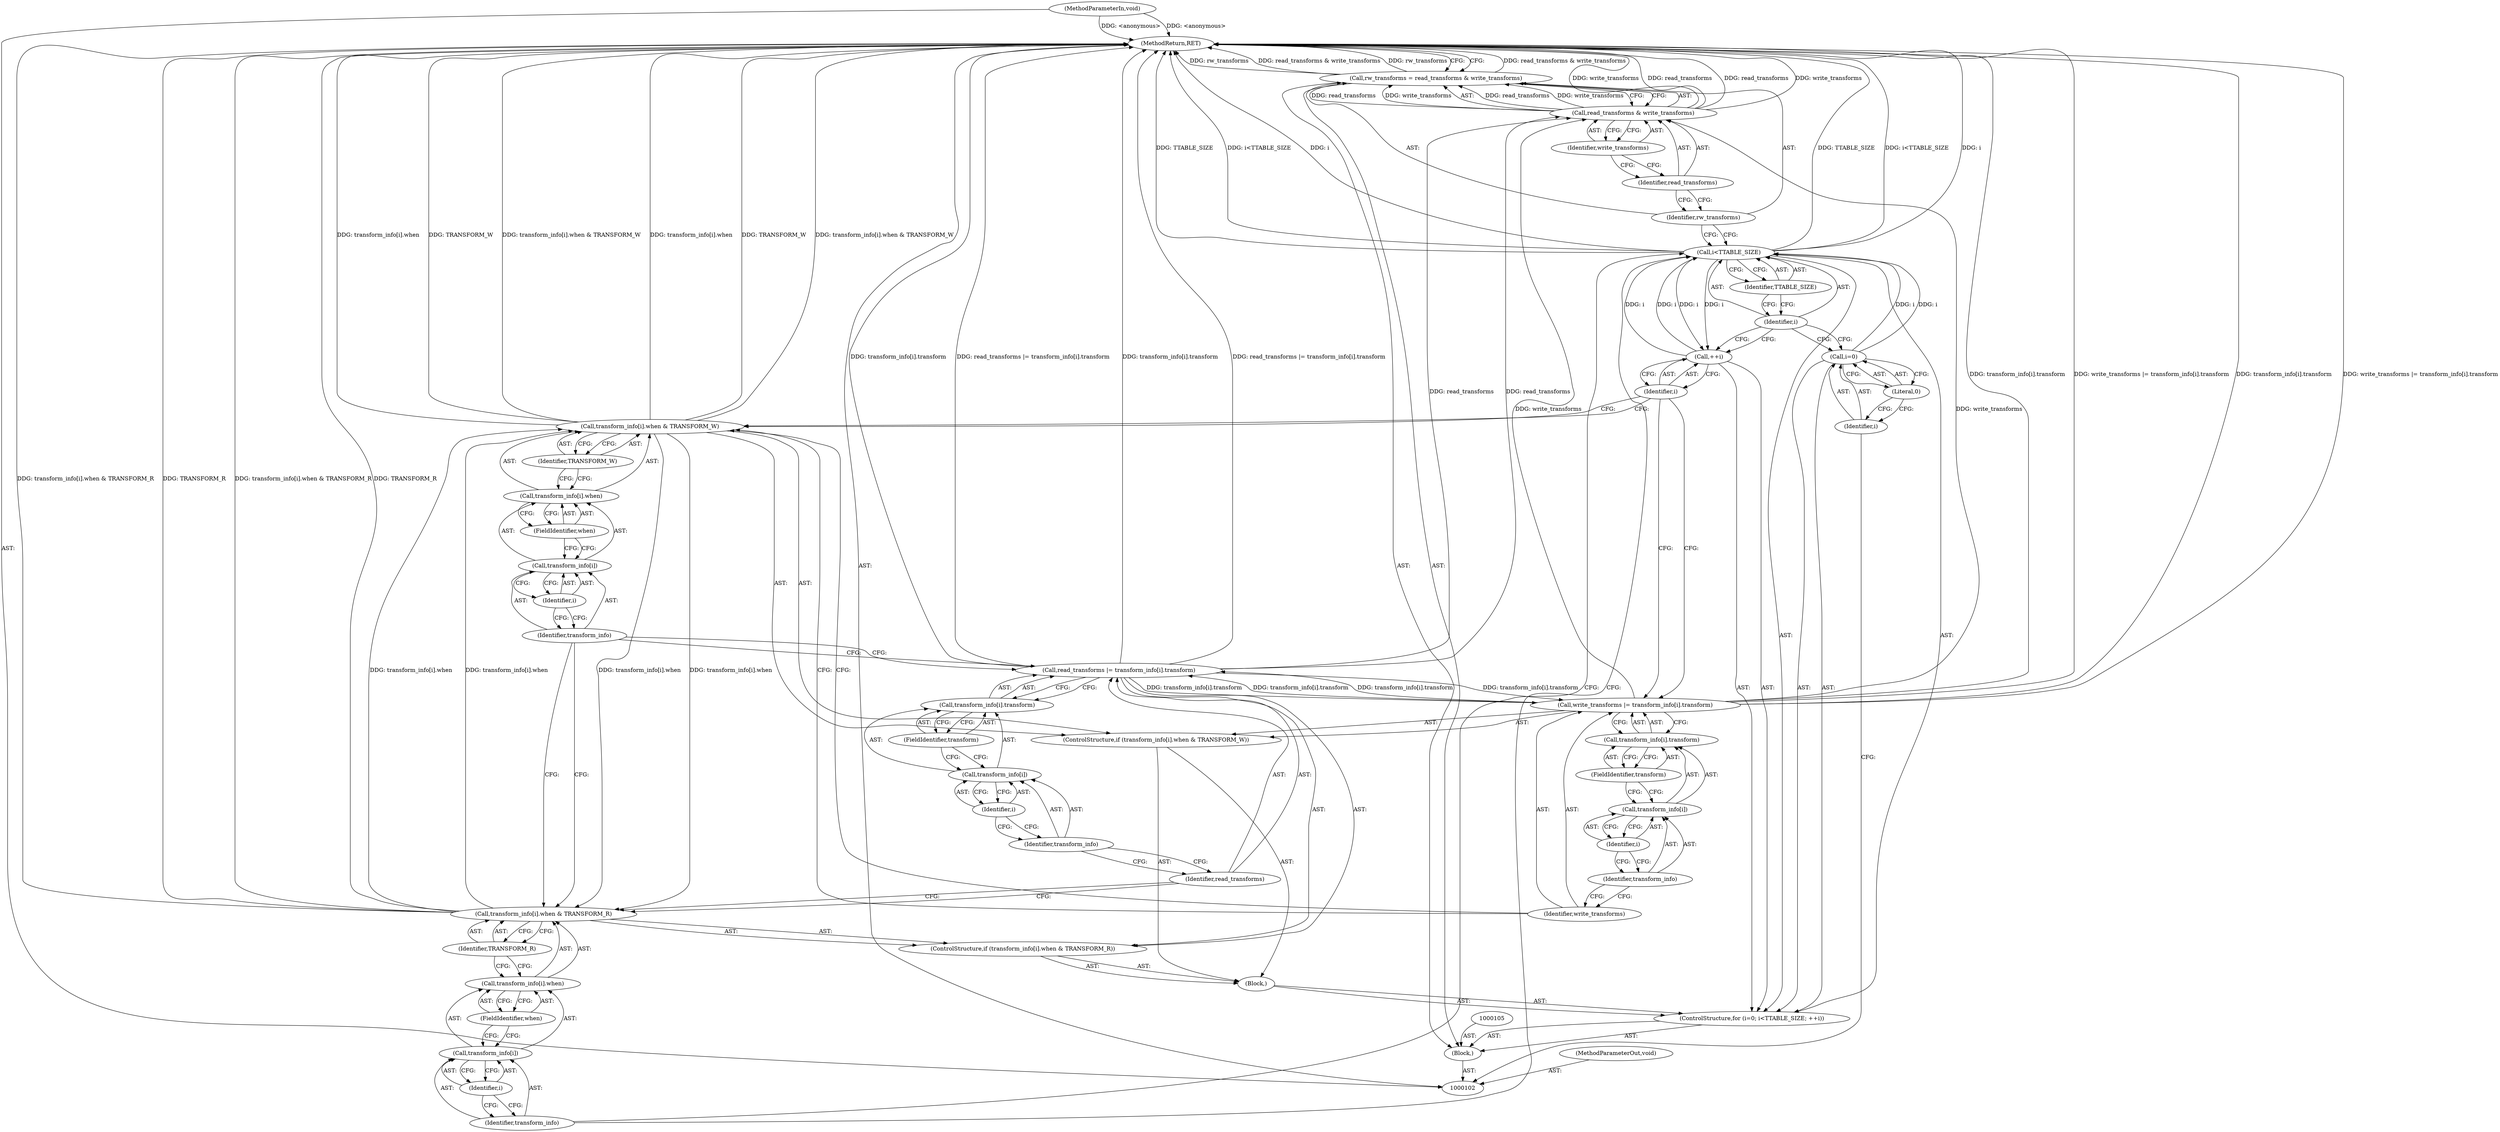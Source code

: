 digraph "1_Android_9d4853418ab2f754c2b63e091c29c5529b8b86ca_26" {
"1000151" [label="(MethodReturn,RET)"];
"1000103" [label="(MethodParameterIn,void)"];
"1000191" [label="(MethodParameterOut,void)"];
"1000124" [label="(Call,read_transforms |= transform_info[i].transform)"];
"1000125" [label="(Identifier,read_transforms)"];
"1000126" [label="(Call,transform_info[i].transform)"];
"1000127" [label="(Call,transform_info[i])"];
"1000128" [label="(Identifier,transform_info)"];
"1000129" [label="(Identifier,i)"];
"1000130" [label="(FieldIdentifier,transform)"];
"1000131" [label="(ControlStructure,if (transform_info[i].when & TRANSFORM_W))"];
"1000136" [label="(Identifier,i)"];
"1000137" [label="(FieldIdentifier,when)"];
"1000138" [label="(Identifier,TRANSFORM_W)"];
"1000132" [label="(Call,transform_info[i].when & TRANSFORM_W)"];
"1000133" [label="(Call,transform_info[i].when)"];
"1000134" [label="(Call,transform_info[i])"];
"1000135" [label="(Identifier,transform_info)"];
"1000141" [label="(Call,transform_info[i].transform)"];
"1000142" [label="(Call,transform_info[i])"];
"1000143" [label="(Identifier,transform_info)"];
"1000144" [label="(Identifier,i)"];
"1000145" [label="(FieldIdentifier,transform)"];
"1000139" [label="(Call,write_transforms |= transform_info[i].transform)"];
"1000140" [label="(Identifier,write_transforms)"];
"1000148" [label="(Call,read_transforms & write_transforms)"];
"1000149" [label="(Identifier,read_transforms)"];
"1000146" [label="(Call,rw_transforms = read_transforms & write_transforms)"];
"1000147" [label="(Identifier,rw_transforms)"];
"1000150" [label="(Identifier,write_transforms)"];
"1000104" [label="(Block,)"];
"1000109" [label="(Literal,0)"];
"1000110" [label="(Call,i<TTABLE_SIZE)"];
"1000111" [label="(Identifier,i)"];
"1000112" [label="(Identifier,TTABLE_SIZE)"];
"1000113" [label="(Call,++i)"];
"1000106" [label="(ControlStructure,for (i=0; i<TTABLE_SIZE; ++i))"];
"1000114" [label="(Identifier,i)"];
"1000107" [label="(Call,i=0)"];
"1000108" [label="(Identifier,i)"];
"1000115" [label="(Block,)"];
"1000117" [label="(Call,transform_info[i].when & TRANSFORM_R)"];
"1000118" [label="(Call,transform_info[i].when)"];
"1000119" [label="(Call,transform_info[i])"];
"1000120" [label="(Identifier,transform_info)"];
"1000121" [label="(Identifier,i)"];
"1000122" [label="(FieldIdentifier,when)"];
"1000123" [label="(Identifier,TRANSFORM_R)"];
"1000116" [label="(ControlStructure,if (transform_info[i].when & TRANSFORM_R))"];
"1000151" -> "1000102"  [label="AST: "];
"1000151" -> "1000146"  [label="CFG: "];
"1000117" -> "1000151"  [label="DDG: transform_info[i].when & TRANSFORM_R"];
"1000117" -> "1000151"  [label="DDG: TRANSFORM_R"];
"1000124" -> "1000151"  [label="DDG: transform_info[i].transform"];
"1000124" -> "1000151"  [label="DDG: read_transforms |= transform_info[i].transform"];
"1000103" -> "1000151"  [label="DDG: <anonymous>"];
"1000148" -> "1000151"  [label="DDG: write_transforms"];
"1000148" -> "1000151"  [label="DDG: read_transforms"];
"1000132" -> "1000151"  [label="DDG: TRANSFORM_W"];
"1000132" -> "1000151"  [label="DDG: transform_info[i].when & TRANSFORM_W"];
"1000132" -> "1000151"  [label="DDG: transform_info[i].when"];
"1000139" -> "1000151"  [label="DDG: transform_info[i].transform"];
"1000139" -> "1000151"  [label="DDG: write_transforms |= transform_info[i].transform"];
"1000146" -> "1000151"  [label="DDG: read_transforms & write_transforms"];
"1000146" -> "1000151"  [label="DDG: rw_transforms"];
"1000110" -> "1000151"  [label="DDG: TTABLE_SIZE"];
"1000110" -> "1000151"  [label="DDG: i<TTABLE_SIZE"];
"1000110" -> "1000151"  [label="DDG: i"];
"1000103" -> "1000102"  [label="AST: "];
"1000103" -> "1000151"  [label="DDG: <anonymous>"];
"1000191" -> "1000102"  [label="AST: "];
"1000124" -> "1000116"  [label="AST: "];
"1000124" -> "1000126"  [label="CFG: "];
"1000125" -> "1000124"  [label="AST: "];
"1000126" -> "1000124"  [label="AST: "];
"1000135" -> "1000124"  [label="CFG: "];
"1000124" -> "1000151"  [label="DDG: transform_info[i].transform"];
"1000124" -> "1000151"  [label="DDG: read_transforms |= transform_info[i].transform"];
"1000139" -> "1000124"  [label="DDG: transform_info[i].transform"];
"1000124" -> "1000139"  [label="DDG: transform_info[i].transform"];
"1000124" -> "1000148"  [label="DDG: read_transforms"];
"1000125" -> "1000124"  [label="AST: "];
"1000125" -> "1000117"  [label="CFG: "];
"1000128" -> "1000125"  [label="CFG: "];
"1000126" -> "1000124"  [label="AST: "];
"1000126" -> "1000130"  [label="CFG: "];
"1000127" -> "1000126"  [label="AST: "];
"1000130" -> "1000126"  [label="AST: "];
"1000124" -> "1000126"  [label="CFG: "];
"1000127" -> "1000126"  [label="AST: "];
"1000127" -> "1000129"  [label="CFG: "];
"1000128" -> "1000127"  [label="AST: "];
"1000129" -> "1000127"  [label="AST: "];
"1000130" -> "1000127"  [label="CFG: "];
"1000128" -> "1000127"  [label="AST: "];
"1000128" -> "1000125"  [label="CFG: "];
"1000129" -> "1000128"  [label="CFG: "];
"1000129" -> "1000127"  [label="AST: "];
"1000129" -> "1000128"  [label="CFG: "];
"1000127" -> "1000129"  [label="CFG: "];
"1000130" -> "1000126"  [label="AST: "];
"1000130" -> "1000127"  [label="CFG: "];
"1000126" -> "1000130"  [label="CFG: "];
"1000131" -> "1000115"  [label="AST: "];
"1000132" -> "1000131"  [label="AST: "];
"1000139" -> "1000131"  [label="AST: "];
"1000136" -> "1000134"  [label="AST: "];
"1000136" -> "1000135"  [label="CFG: "];
"1000134" -> "1000136"  [label="CFG: "];
"1000137" -> "1000133"  [label="AST: "];
"1000137" -> "1000134"  [label="CFG: "];
"1000133" -> "1000137"  [label="CFG: "];
"1000138" -> "1000132"  [label="AST: "];
"1000138" -> "1000133"  [label="CFG: "];
"1000132" -> "1000138"  [label="CFG: "];
"1000132" -> "1000131"  [label="AST: "];
"1000132" -> "1000138"  [label="CFG: "];
"1000133" -> "1000132"  [label="AST: "];
"1000138" -> "1000132"  [label="AST: "];
"1000140" -> "1000132"  [label="CFG: "];
"1000114" -> "1000132"  [label="CFG: "];
"1000132" -> "1000151"  [label="DDG: TRANSFORM_W"];
"1000132" -> "1000151"  [label="DDG: transform_info[i].when & TRANSFORM_W"];
"1000132" -> "1000151"  [label="DDG: transform_info[i].when"];
"1000132" -> "1000117"  [label="DDG: transform_info[i].when"];
"1000117" -> "1000132"  [label="DDG: transform_info[i].when"];
"1000133" -> "1000132"  [label="AST: "];
"1000133" -> "1000137"  [label="CFG: "];
"1000134" -> "1000133"  [label="AST: "];
"1000137" -> "1000133"  [label="AST: "];
"1000138" -> "1000133"  [label="CFG: "];
"1000134" -> "1000133"  [label="AST: "];
"1000134" -> "1000136"  [label="CFG: "];
"1000135" -> "1000134"  [label="AST: "];
"1000136" -> "1000134"  [label="AST: "];
"1000137" -> "1000134"  [label="CFG: "];
"1000135" -> "1000134"  [label="AST: "];
"1000135" -> "1000124"  [label="CFG: "];
"1000135" -> "1000117"  [label="CFG: "];
"1000136" -> "1000135"  [label="CFG: "];
"1000141" -> "1000139"  [label="AST: "];
"1000141" -> "1000145"  [label="CFG: "];
"1000142" -> "1000141"  [label="AST: "];
"1000145" -> "1000141"  [label="AST: "];
"1000139" -> "1000141"  [label="CFG: "];
"1000142" -> "1000141"  [label="AST: "];
"1000142" -> "1000144"  [label="CFG: "];
"1000143" -> "1000142"  [label="AST: "];
"1000144" -> "1000142"  [label="AST: "];
"1000145" -> "1000142"  [label="CFG: "];
"1000143" -> "1000142"  [label="AST: "];
"1000143" -> "1000140"  [label="CFG: "];
"1000144" -> "1000143"  [label="CFG: "];
"1000144" -> "1000142"  [label="AST: "];
"1000144" -> "1000143"  [label="CFG: "];
"1000142" -> "1000144"  [label="CFG: "];
"1000145" -> "1000141"  [label="AST: "];
"1000145" -> "1000142"  [label="CFG: "];
"1000141" -> "1000145"  [label="CFG: "];
"1000139" -> "1000131"  [label="AST: "];
"1000139" -> "1000141"  [label="CFG: "];
"1000140" -> "1000139"  [label="AST: "];
"1000141" -> "1000139"  [label="AST: "];
"1000114" -> "1000139"  [label="CFG: "];
"1000139" -> "1000151"  [label="DDG: transform_info[i].transform"];
"1000139" -> "1000151"  [label="DDG: write_transforms |= transform_info[i].transform"];
"1000139" -> "1000124"  [label="DDG: transform_info[i].transform"];
"1000124" -> "1000139"  [label="DDG: transform_info[i].transform"];
"1000139" -> "1000148"  [label="DDG: write_transforms"];
"1000140" -> "1000139"  [label="AST: "];
"1000140" -> "1000132"  [label="CFG: "];
"1000143" -> "1000140"  [label="CFG: "];
"1000148" -> "1000146"  [label="AST: "];
"1000148" -> "1000150"  [label="CFG: "];
"1000149" -> "1000148"  [label="AST: "];
"1000150" -> "1000148"  [label="AST: "];
"1000146" -> "1000148"  [label="CFG: "];
"1000148" -> "1000151"  [label="DDG: write_transforms"];
"1000148" -> "1000151"  [label="DDG: read_transforms"];
"1000148" -> "1000146"  [label="DDG: read_transforms"];
"1000148" -> "1000146"  [label="DDG: write_transforms"];
"1000124" -> "1000148"  [label="DDG: read_transforms"];
"1000139" -> "1000148"  [label="DDG: write_transforms"];
"1000149" -> "1000148"  [label="AST: "];
"1000149" -> "1000147"  [label="CFG: "];
"1000150" -> "1000149"  [label="CFG: "];
"1000146" -> "1000104"  [label="AST: "];
"1000146" -> "1000148"  [label="CFG: "];
"1000147" -> "1000146"  [label="AST: "];
"1000148" -> "1000146"  [label="AST: "];
"1000151" -> "1000146"  [label="CFG: "];
"1000146" -> "1000151"  [label="DDG: read_transforms & write_transforms"];
"1000146" -> "1000151"  [label="DDG: rw_transforms"];
"1000148" -> "1000146"  [label="DDG: read_transforms"];
"1000148" -> "1000146"  [label="DDG: write_transforms"];
"1000147" -> "1000146"  [label="AST: "];
"1000147" -> "1000110"  [label="CFG: "];
"1000149" -> "1000147"  [label="CFG: "];
"1000150" -> "1000148"  [label="AST: "];
"1000150" -> "1000149"  [label="CFG: "];
"1000148" -> "1000150"  [label="CFG: "];
"1000104" -> "1000102"  [label="AST: "];
"1000105" -> "1000104"  [label="AST: "];
"1000106" -> "1000104"  [label="AST: "];
"1000146" -> "1000104"  [label="AST: "];
"1000109" -> "1000107"  [label="AST: "];
"1000109" -> "1000108"  [label="CFG: "];
"1000107" -> "1000109"  [label="CFG: "];
"1000110" -> "1000106"  [label="AST: "];
"1000110" -> "1000112"  [label="CFG: "];
"1000111" -> "1000110"  [label="AST: "];
"1000112" -> "1000110"  [label="AST: "];
"1000120" -> "1000110"  [label="CFG: "];
"1000147" -> "1000110"  [label="CFG: "];
"1000110" -> "1000151"  [label="DDG: TTABLE_SIZE"];
"1000110" -> "1000151"  [label="DDG: i<TTABLE_SIZE"];
"1000110" -> "1000151"  [label="DDG: i"];
"1000107" -> "1000110"  [label="DDG: i"];
"1000113" -> "1000110"  [label="DDG: i"];
"1000110" -> "1000113"  [label="DDG: i"];
"1000111" -> "1000110"  [label="AST: "];
"1000111" -> "1000107"  [label="CFG: "];
"1000111" -> "1000113"  [label="CFG: "];
"1000112" -> "1000111"  [label="CFG: "];
"1000112" -> "1000110"  [label="AST: "];
"1000112" -> "1000111"  [label="CFG: "];
"1000110" -> "1000112"  [label="CFG: "];
"1000113" -> "1000106"  [label="AST: "];
"1000113" -> "1000114"  [label="CFG: "];
"1000114" -> "1000113"  [label="AST: "];
"1000111" -> "1000113"  [label="CFG: "];
"1000113" -> "1000110"  [label="DDG: i"];
"1000110" -> "1000113"  [label="DDG: i"];
"1000106" -> "1000104"  [label="AST: "];
"1000107" -> "1000106"  [label="AST: "];
"1000110" -> "1000106"  [label="AST: "];
"1000113" -> "1000106"  [label="AST: "];
"1000115" -> "1000106"  [label="AST: "];
"1000114" -> "1000113"  [label="AST: "];
"1000114" -> "1000139"  [label="CFG: "];
"1000114" -> "1000132"  [label="CFG: "];
"1000113" -> "1000114"  [label="CFG: "];
"1000107" -> "1000106"  [label="AST: "];
"1000107" -> "1000109"  [label="CFG: "];
"1000108" -> "1000107"  [label="AST: "];
"1000109" -> "1000107"  [label="AST: "];
"1000111" -> "1000107"  [label="CFG: "];
"1000107" -> "1000110"  [label="DDG: i"];
"1000108" -> "1000107"  [label="AST: "];
"1000108" -> "1000102"  [label="CFG: "];
"1000109" -> "1000108"  [label="CFG: "];
"1000115" -> "1000106"  [label="AST: "];
"1000116" -> "1000115"  [label="AST: "];
"1000131" -> "1000115"  [label="AST: "];
"1000117" -> "1000116"  [label="AST: "];
"1000117" -> "1000123"  [label="CFG: "];
"1000118" -> "1000117"  [label="AST: "];
"1000123" -> "1000117"  [label="AST: "];
"1000125" -> "1000117"  [label="CFG: "];
"1000135" -> "1000117"  [label="CFG: "];
"1000117" -> "1000151"  [label="DDG: transform_info[i].when & TRANSFORM_R"];
"1000117" -> "1000151"  [label="DDG: TRANSFORM_R"];
"1000132" -> "1000117"  [label="DDG: transform_info[i].when"];
"1000117" -> "1000132"  [label="DDG: transform_info[i].when"];
"1000118" -> "1000117"  [label="AST: "];
"1000118" -> "1000122"  [label="CFG: "];
"1000119" -> "1000118"  [label="AST: "];
"1000122" -> "1000118"  [label="AST: "];
"1000123" -> "1000118"  [label="CFG: "];
"1000119" -> "1000118"  [label="AST: "];
"1000119" -> "1000121"  [label="CFG: "];
"1000120" -> "1000119"  [label="AST: "];
"1000121" -> "1000119"  [label="AST: "];
"1000122" -> "1000119"  [label="CFG: "];
"1000120" -> "1000119"  [label="AST: "];
"1000120" -> "1000110"  [label="CFG: "];
"1000121" -> "1000120"  [label="CFG: "];
"1000121" -> "1000119"  [label="AST: "];
"1000121" -> "1000120"  [label="CFG: "];
"1000119" -> "1000121"  [label="CFG: "];
"1000122" -> "1000118"  [label="AST: "];
"1000122" -> "1000119"  [label="CFG: "];
"1000118" -> "1000122"  [label="CFG: "];
"1000123" -> "1000117"  [label="AST: "];
"1000123" -> "1000118"  [label="CFG: "];
"1000117" -> "1000123"  [label="CFG: "];
"1000116" -> "1000115"  [label="AST: "];
"1000117" -> "1000116"  [label="AST: "];
"1000124" -> "1000116"  [label="AST: "];
}
